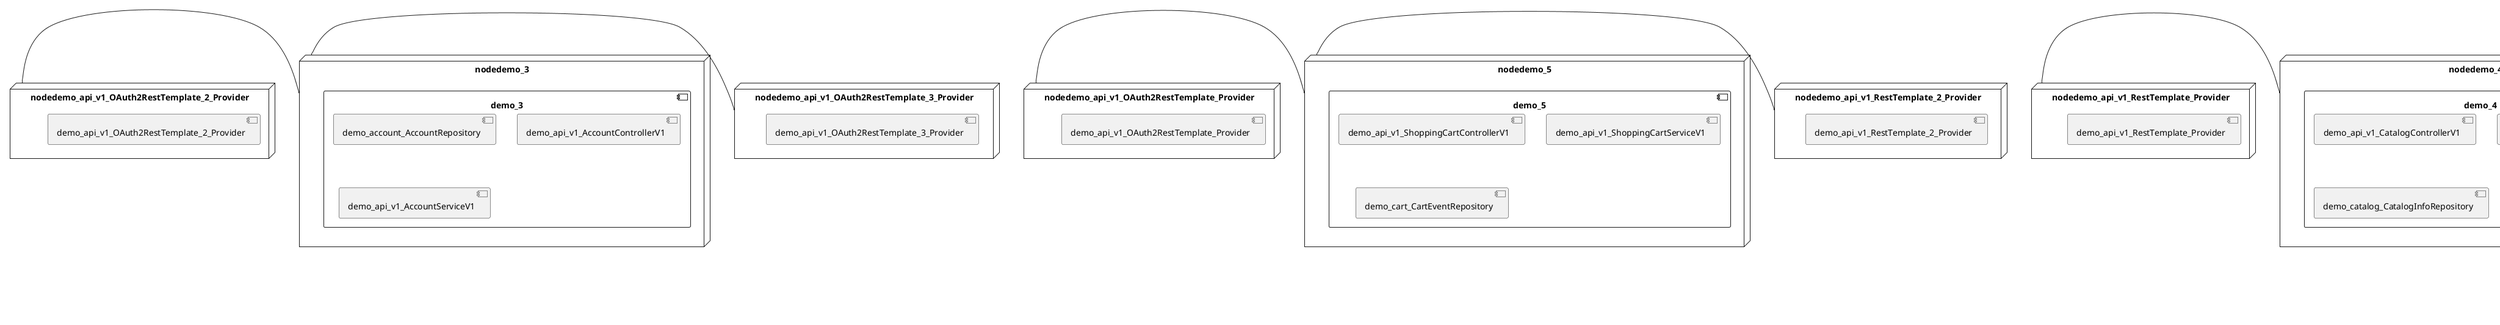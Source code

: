 @startuml
skinparam fixCircleLabelOverlapping true
skinparam componentStyle uml2
node nodedemo {
component demo {
[demo_api_v1_UserControllerV1] [[kbastani-spring-cloud-event-sourcing-example.system#_tVJIsW_kEe-ug9lfj1k6tg]]
[demo_api_v1_UserServiceV1] [[kbastani-spring-cloud-event-sourcing-example.system#_tVJIsW_kEe-ug9lfj1k6tg]]
[demo_user_UserRepository] [[kbastani-spring-cloud-event-sourcing-example.system#_tVJIsW_kEe-ug9lfj1k6tg]]
}
}
node nodedemo_2 {
component demo_2 {
[DatabaseInitializer] [[kbastani-spring-cloud-event-sourcing-example.system#_tVJIsW_kEe-ug9lfj1k6tg]]
[demo_api_v1_OrderControllerV1] [[kbastani-spring-cloud-event-sourcing-example.system#_tVJIsW_kEe-ug9lfj1k6tg]]
[demo_api_v1_OrderServiceV1] [[kbastani-spring-cloud-event-sourcing-example.system#_tVJIsW_kEe-ug9lfj1k6tg]]
[demo_config_DatabaseInitializer] [[kbastani-spring-cloud-event-sourcing-example.system#_tVJIsW_kEe-ug9lfj1k6tg]]
[demo_invoice_InvoiceRepository] [[kbastani-spring-cloud-event-sourcing-example.system#_tVJIsW_kEe-ug9lfj1k6tg]]
[demo_order_OrderEventRepository] [[kbastani-spring-cloud-event-sourcing-example.system#_tVJIsW_kEe-ug9lfj1k6tg]]
[demo_order_OrderRepository] [[kbastani-spring-cloud-event-sourcing-example.system#_tVJIsW_kEe-ug9lfj1k6tg]]
}
}
node nodedemo_3 {
component demo_3 {
[demo_account_AccountRepository] [[kbastani-spring-cloud-event-sourcing-example.system#_tVJIsW_kEe-ug9lfj1k6tg]]
[demo_api_v1_AccountControllerV1] [[kbastani-spring-cloud-event-sourcing-example.system#_tVJIsW_kEe-ug9lfj1k6tg]]
[demo_api_v1_AccountServiceV1] [[kbastani-spring-cloud-event-sourcing-example.system#_tVJIsW_kEe-ug9lfj1k6tg]]
}
}
node nodedemo_4 {
component demo_4 {
[demo_api_v1_CatalogControllerV1] [[kbastani-spring-cloud-event-sourcing-example.system#_tVJIsW_kEe-ug9lfj1k6tg]]
[demo_api_v1_CatalogServiceV1] [[kbastani-spring-cloud-event-sourcing-example.system#_tVJIsW_kEe-ug9lfj1k6tg]]
[demo_catalog_CatalogInfoRepository] [[kbastani-spring-cloud-event-sourcing-example.system#_tVJIsW_kEe-ug9lfj1k6tg]]
}
}
node nodedemo_5 {
component demo_5 {
[demo_api_v1_ShoppingCartControllerV1] [[kbastani-spring-cloud-event-sourcing-example.system#_tVJIsW_kEe-ug9lfj1k6tg]]
[demo_api_v1_ShoppingCartServiceV1] [[kbastani-spring-cloud-event-sourcing-example.system#_tVJIsW_kEe-ug9lfj1k6tg]]
[demo_cart_CartEventRepository] [[kbastani-spring-cloud-event-sourcing-example.system#_tVJIsW_kEe-ug9lfj1k6tg]]
}
}
node nodedemo_6 {
component demo_6 {
[demo_UserController] [[kbastani-spring-cloud-event-sourcing-example.system#_tVJIsW_kEe-ug9lfj1k6tg]]
[demo_UserRepository] [[kbastani-spring-cloud-event-sourcing-example.system#_tVJIsW_kEe-ug9lfj1k6tg]]
[demo_UserService] [[kbastani-spring-cloud-event-sourcing-example.system#_tVJIsW_kEe-ug9lfj1k6tg]]
[demo_login_UserController] [[kbastani-spring-cloud-event-sourcing-example.system#_tVJIsW_kEe-ug9lfj1k6tg]]
}
}
node nodedemo_v1 {
component demo_v1 {
[demo_v1_InventoryControllerV1] [[kbastani-spring-cloud-event-sourcing-example.system#_tVJIsW_kEe-ug9lfj1k6tg]]
[demo_v1_InventoryServiceV1] [[kbastani-spring-cloud-event-sourcing-example.system#_tVJIsW_kEe-ug9lfj1k6tg]]
}
}
node nodedemo_api_v1_OAuth2RestTemplate_2_Provider {
[demo_api_v1_OAuth2RestTemplate_2_Provider] [[kbastani-spring-cloud-event-sourcing-example.system#_tVJIsW_kEe-ug9lfj1k6tg]]
}
node nodedemo_api_v1_OAuth2RestTemplate_3_Provider {
[demo_api_v1_OAuth2RestTemplate_3_Provider] [[kbastani-spring-cloud-event-sourcing-example.system#_tVJIsW_kEe-ug9lfj1k6tg]]
}
node nodedemo_api_v1_OAuth2RestTemplate_Provider {
[demo_api_v1_OAuth2RestTemplate_Provider] [[kbastani-spring-cloud-event-sourcing-example.system#_tVJIsW_kEe-ug9lfj1k6tg]]
}
node nodedemo_api_v1_RestTemplate_2_Provider {
[demo_api_v1_RestTemplate_2_Provider] [[kbastani-spring-cloud-event-sourcing-example.system#_tVJIsW_kEe-ug9lfj1k6tg]]
}
node nodedemo_api_v1_RestTemplate_Provider {
[demo_api_v1_RestTemplate_Provider] [[kbastani-spring-cloud-event-sourcing-example.system#_tVJIsW_kEe-ug9lfj1k6tg]]
}
node nodedemo_inventory_InventoryRepository_Provider {
[demo_inventory_InventoryRepository_Provider] [[kbastani-spring-cloud-event-sourcing-example.system#_tVJIsW_kEe-ug9lfj1k6tg]]
}
node nodedemo_login_AuthenticationManager_Provider {
[demo_login_AuthenticationManager_Provider] [[kbastani-spring-cloud-event-sourcing-example.system#_tVJIsW_kEe-ug9lfj1k6tg]]
}
node nodedemo_login_ClientDetailsService_Provider {
[demo_login_ClientDetailsService_Provider] [[kbastani-spring-cloud-event-sourcing-example.system#_tVJIsW_kEe-ug9lfj1k6tg]]
}
node nodedemo_login_HttpSessionSecurityContextRepository_Provider {
[demo_login_HttpSessionSecurityContextRepository_Provider] [[kbastani-spring-cloud-event-sourcing-example.system#_tVJIsW_kEe-ug9lfj1k6tg]]
}
node nodedemo_login_LoginController {
[demo_login_LoginController] [[kbastani-spring-cloud-event-sourcing-example.system#_tVJIsW_kEe-ug9lfj1k6tg]]
}
node nodedemo_product_ProductRepository_Provider {
[demo_product_ProductRepository_Provider] [[kbastani-spring-cloud-event-sourcing-example.system#_tVJIsW_kEe-ug9lfj1k6tg]]
}
node nodedemo_user_UserClientV1 {
[demo_user_UserClientV1] [[kbastani-spring-cloud-event-sourcing-example.system#_tVJIsW_kEe-ug9lfj1k6tg]]
}
node nodedemo_v1_Session_Provider {
[demo_v1_Session_Provider] [[kbastani-spring-cloud-event-sourcing-example.system#_tVJIsW_kEe-ug9lfj1k6tg]]
}
[nodedemo_api_v1_OAuth2RestTemplate_2_Provider] - [nodedemo_3]
[nodedemo_api_v1_OAuth2RestTemplate_3_Provider] - [nodedemo_3]
[nodedemo_api_v1_OAuth2RestTemplate_Provider] - [nodedemo_5]
[nodedemo_api_v1_RestTemplate_2_Provider] - [nodedemo_5]
[nodedemo_api_v1_RestTemplate_Provider] - [nodedemo_4]
[nodedemo_inventory_InventoryRepository_Provider] - [nodedemo_v1]
[nodedemo_login_AuthenticationManager_Provider] - [nodedemo_login_LoginController]
[nodedemo_login_ClientDetailsService_Provider] - [nodedemo_login_LoginController]
[nodedemo_login_HttpSessionSecurityContextRepository_Provider] - [nodedemo_login_LoginController]
[nodedemo_product_ProductRepository_Provider] - [nodedemo_v1]
[nodedemo_v1_Session_Provider] - [nodedemo_v1]
[nodedemo] - [nodedemo_user_UserClientV1]

@enduml
